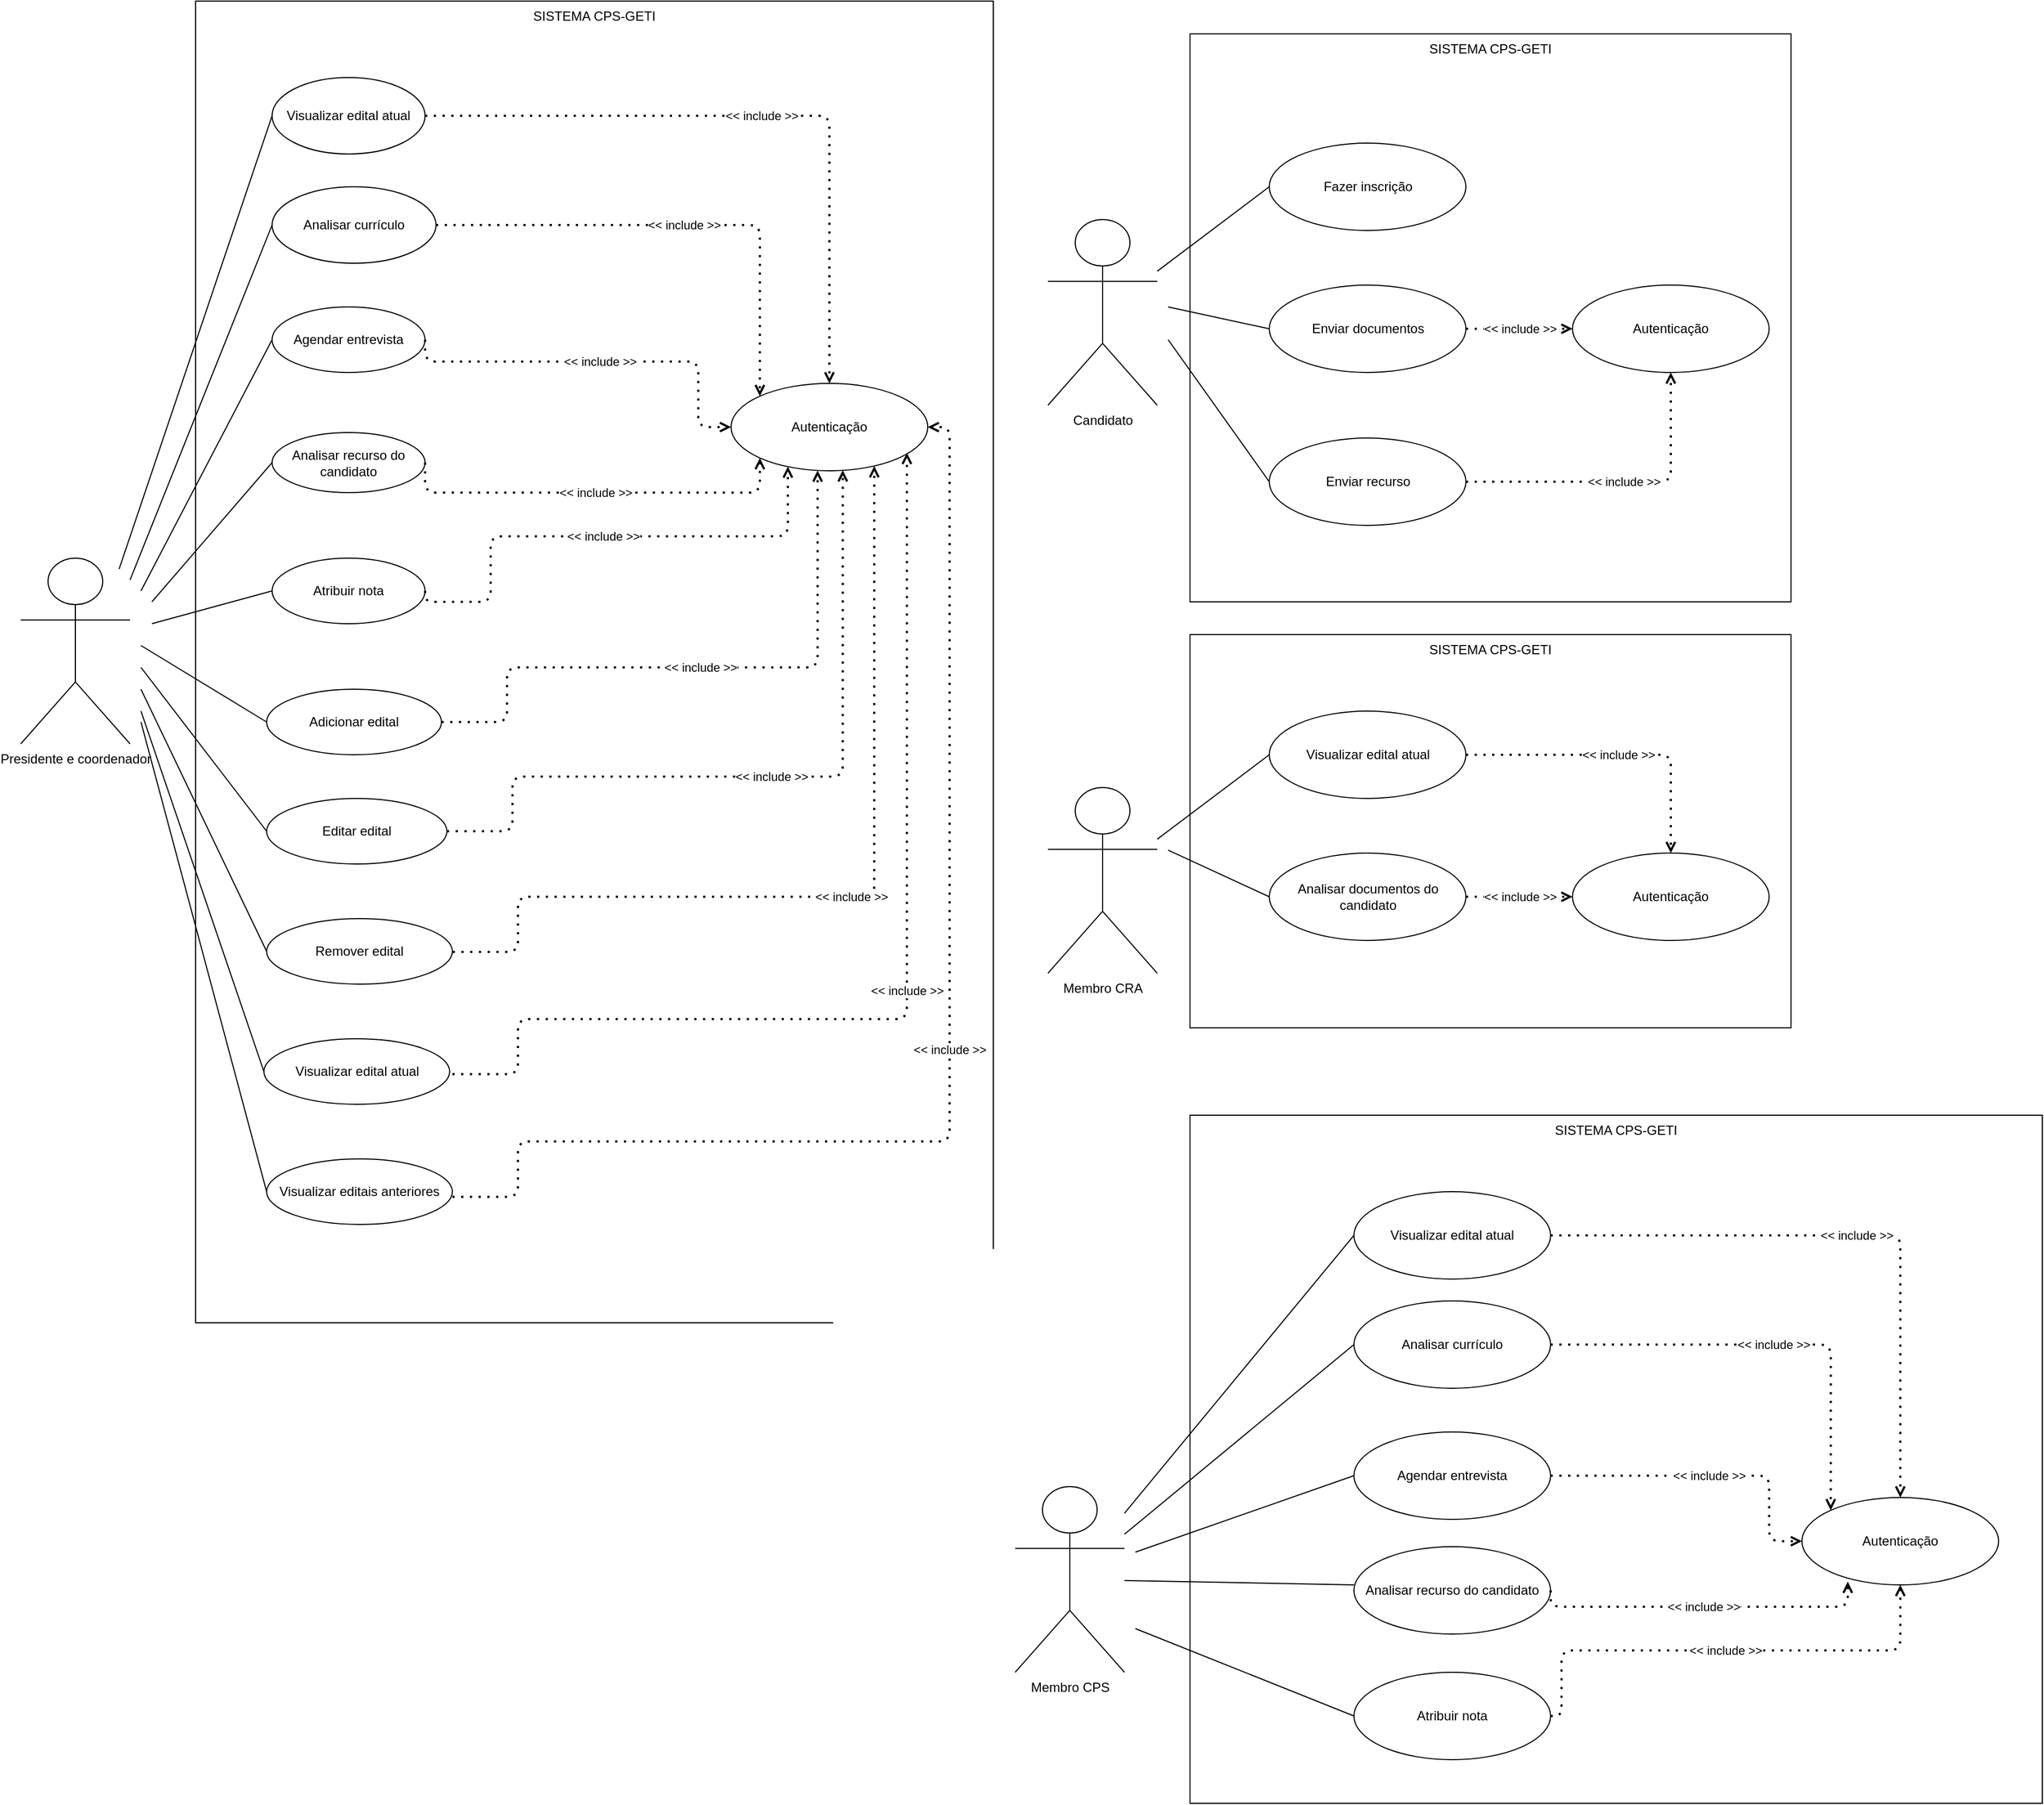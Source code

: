 <mxfile version="13.6.6" type="device"><diagram id="rCzvnhqhO2wZLILW5qiQ" name="Page-1"><mxGraphModel dx="4544" dy="2650" grid="1" gridSize="10" guides="1" tooltips="1" connect="1" arrows="1" fold="1" page="1" pageScale="1" pageWidth="850" pageHeight="1100" math="0" shadow="0"><root><mxCell id="0"/><mxCell id="1" parent="0"/><mxCell id="yppUJSTWK3-VCfPEgZEO-1" value="SISTEMA CPS-GETI" style="rounded=0;whiteSpace=wrap;html=1;verticalAlign=top;" parent="1" vertex="1"><mxGeometry x="200" y="-170" width="550" height="520" as="geometry"/></mxCell><mxCell id="yppUJSTWK3-VCfPEgZEO-41" value="&lt;div&gt;&amp;lt;&amp;lt; include &amp;gt;&amp;gt;&lt;/div&gt;" style="endArrow=open;dashed=1;html=1;dashPattern=1 3;strokeWidth=2;entryX=0;entryY=0.5;entryDx=0;entryDy=0;endFill=0;startArrow=none;startFill=0;exitX=1;exitY=0.5;exitDx=0;exitDy=0;edgeStyle=orthogonalEdgeStyle;" parent="1" source="0m-vz0XGF8hSu5z7zZMc-97" target="0m-vz0XGF8hSu5z7zZMc-96" edge="1"><mxGeometry width="50" height="50" relative="1" as="geometry"><mxPoint x="341.527" y="614.52" as="sourcePoint"/><mxPoint x="616.569" y="408.377" as="targetPoint"/></mxGeometry></mxCell><mxCell id="0m-vz0XGF8hSu5z7zZMc-3" value="Presidente e coordenador" style="shape=umlActor;verticalLabelPosition=bottom;verticalAlign=top;html=1;outlineConnect=0;" parent="1" vertex="1"><mxGeometry x="-870" y="310" width="100" height="170" as="geometry"/></mxCell><mxCell id="0m-vz0XGF8hSu5z7zZMc-94" value="Candidato" style="shape=umlActor;verticalLabelPosition=bottom;verticalAlign=top;html=1;outlineConnect=0;" parent="1" vertex="1"><mxGeometry x="70" width="100" height="170" as="geometry"/></mxCell><mxCell id="0m-vz0XGF8hSu5z7zZMc-95" value="Fazer inscrição" style="ellipse;whiteSpace=wrap;html=1;" parent="1" vertex="1"><mxGeometry x="272.5" y="-70" width="180" height="80" as="geometry"/></mxCell><mxCell id="0m-vz0XGF8hSu5z7zZMc-96" value="Autenticação" style="ellipse;whiteSpace=wrap;html=1;" parent="1" vertex="1"><mxGeometry x="550" y="60" width="180" height="80" as="geometry"/></mxCell><mxCell id="0m-vz0XGF8hSu5z7zZMc-97" value="Enviar documentos" style="ellipse;whiteSpace=wrap;html=1;" parent="1" vertex="1"><mxGeometry x="272.5" y="60" width="180" height="80" as="geometry"/></mxCell><mxCell id="0m-vz0XGF8hSu5z7zZMc-99" value="&lt;div&gt;Enviar recurso&lt;/div&gt;" style="ellipse;whiteSpace=wrap;html=1;" parent="1" vertex="1"><mxGeometry x="272.5" y="200" width="180" height="80" as="geometry"/></mxCell><mxCell id="0m-vz0XGF8hSu5z7zZMc-100" value="&lt;div&gt;&amp;lt;&amp;lt; include &amp;gt;&amp;gt;&lt;/div&gt;" style="endArrow=open;dashed=1;html=1;dashPattern=1 3;strokeWidth=2;entryX=0.5;entryY=1;entryDx=0;entryDy=0;endFill=0;startArrow=none;startFill=0;edgeStyle=orthogonalEdgeStyle;" parent="1" source="0m-vz0XGF8hSu5z7zZMc-99" target="0m-vz0XGF8hSu5z7zZMc-96" edge="1"><mxGeometry width="50" height="50" relative="1" as="geometry"><mxPoint x="462.5" y="100" as="sourcePoint"/><mxPoint x="590" y="100" as="targetPoint"/></mxGeometry></mxCell><mxCell id="0m-vz0XGF8hSu5z7zZMc-106" value="SISTEMA CPS-GETI" style="rounded=0;whiteSpace=wrap;html=1;verticalAlign=top;" parent="1" vertex="1"><mxGeometry x="200" y="380" width="550" height="360" as="geometry"/></mxCell><mxCell id="0m-vz0XGF8hSu5z7zZMc-107" value="&lt;div&gt;&amp;lt;&amp;lt; include &amp;gt;&amp;gt;&lt;/div&gt;" style="endArrow=open;dashed=1;html=1;dashPattern=1 3;strokeWidth=2;entryX=0;entryY=0.5;entryDx=0;entryDy=0;endFill=0;startArrow=none;startFill=0;exitX=1;exitY=0.5;exitDx=0;exitDy=0;edgeStyle=orthogonalEdgeStyle;" parent="1" source="0m-vz0XGF8hSu5z7zZMc-111" target="0m-vz0XGF8hSu5z7zZMc-110" edge="1"><mxGeometry width="50" height="50" relative="1" as="geometry"><mxPoint x="341.527" y="1134.52" as="sourcePoint"/><mxPoint x="616.569" y="928.377" as="targetPoint"/></mxGeometry></mxCell><mxCell id="0m-vz0XGF8hSu5z7zZMc-108" value="Membro CRA" style="shape=umlActor;verticalLabelPosition=bottom;verticalAlign=top;html=1;outlineConnect=0;" parent="1" vertex="1"><mxGeometry x="70" y="520" width="100" height="170" as="geometry"/></mxCell><mxCell id="0m-vz0XGF8hSu5z7zZMc-109" value="Visualizar edital atual" style="ellipse;whiteSpace=wrap;html=1;" parent="1" vertex="1"><mxGeometry x="272.5" y="450" width="180" height="80" as="geometry"/></mxCell><mxCell id="0m-vz0XGF8hSu5z7zZMc-110" value="Autenticação" style="ellipse;whiteSpace=wrap;html=1;" parent="1" vertex="1"><mxGeometry x="550" y="580" width="180" height="80" as="geometry"/></mxCell><mxCell id="0m-vz0XGF8hSu5z7zZMc-111" value="Analisar documentos do candidato" style="ellipse;whiteSpace=wrap;html=1;" parent="1" vertex="1"><mxGeometry x="272.5" y="580" width="180" height="80" as="geometry"/></mxCell><mxCell id="0m-vz0XGF8hSu5z7zZMc-117" value="&lt;div&gt;&amp;lt;&amp;lt; include &amp;gt;&amp;gt;&lt;/div&gt;" style="endArrow=open;dashed=1;html=1;dashPattern=1 3;strokeWidth=2;entryX=0.5;entryY=0;entryDx=0;entryDy=0;endFill=0;startArrow=none;startFill=0;exitX=1;exitY=0.5;exitDx=0;exitDy=0;edgeStyle=orthogonalEdgeStyle;" parent="1" source="0m-vz0XGF8hSu5z7zZMc-109" target="0m-vz0XGF8hSu5z7zZMc-110" edge="1"><mxGeometry width="50" height="50" relative="1" as="geometry"><mxPoint x="462.5" y="630.0" as="sourcePoint"/><mxPoint x="560.0" y="630.0" as="targetPoint"/></mxGeometry></mxCell><mxCell id="0m-vz0XGF8hSu5z7zZMc-118" value="SISTEMA CPS-GETI" style="rounded=0;whiteSpace=wrap;html=1;verticalAlign=top;" parent="1" vertex="1"><mxGeometry x="200" y="820" width="780" height="630" as="geometry"/></mxCell><mxCell id="0m-vz0XGF8hSu5z7zZMc-119" value="&lt;div&gt;&amp;lt;&amp;lt; include &amp;gt;&amp;gt;&lt;/div&gt;" style="endArrow=open;dashed=1;html=1;dashPattern=1 3;strokeWidth=2;entryX=0;entryY=0;entryDx=0;entryDy=0;endFill=0;startArrow=none;startFill=0;exitX=1;exitY=0.5;exitDx=0;exitDy=0;edgeStyle=orthogonalEdgeStyle;" parent="1" source="0m-vz0XGF8hSu5z7zZMc-123" target="0m-vz0XGF8hSu5z7zZMc-122" edge="1"><mxGeometry width="50" height="50" relative="1" as="geometry"><mxPoint x="341.527" y="1574.52" as="sourcePoint"/><mxPoint x="616.569" y="1368.377" as="targetPoint"/></mxGeometry></mxCell><mxCell id="0m-vz0XGF8hSu5z7zZMc-120" value="Membro CPS" style="shape=umlActor;verticalLabelPosition=bottom;verticalAlign=top;html=1;outlineConnect=0;" parent="1" vertex="1"><mxGeometry x="40" y="1160" width="100" height="170" as="geometry"/></mxCell><mxCell id="0m-vz0XGF8hSu5z7zZMc-121" value="Visualizar edital atual" style="ellipse;whiteSpace=wrap;html=1;" parent="1" vertex="1"><mxGeometry x="350" y="890" width="180" height="80" as="geometry"/></mxCell><mxCell id="0m-vz0XGF8hSu5z7zZMc-122" value="Autenticação" style="ellipse;whiteSpace=wrap;html=1;" parent="1" vertex="1"><mxGeometry x="760" y="1170" width="180" height="80" as="geometry"/></mxCell><mxCell id="0m-vz0XGF8hSu5z7zZMc-123" value="Analisar currículo" style="ellipse;whiteSpace=wrap;html=1;" parent="1" vertex="1"><mxGeometry x="350" y="990" width="180" height="80" as="geometry"/></mxCell><mxCell id="0m-vz0XGF8hSu5z7zZMc-125" value="" style="endArrow=none;html=1;entryX=0;entryY=0.5;entryDx=0;entryDy=0;" parent="1" source="0m-vz0XGF8hSu5z7zZMc-120" target="0m-vz0XGF8hSu5z7zZMc-123" edge="1"><mxGeometry width="50" height="50" relative="1" as="geometry"><mxPoint x="165" y="1040" as="sourcePoint"/><mxPoint x="282.5" y="940" as="targetPoint"/></mxGeometry></mxCell><mxCell id="0m-vz0XGF8hSu5z7zZMc-126" value="&lt;div&gt;&amp;lt;&amp;lt; include &amp;gt;&amp;gt;&lt;/div&gt;" style="endArrow=open;dashed=1;html=1;dashPattern=1 3;strokeWidth=2;entryX=0.5;entryY=0;entryDx=0;entryDy=0;endFill=0;startArrow=none;startFill=0;exitX=1;exitY=0.5;exitDx=0;exitDy=0;edgeStyle=orthogonalEdgeStyle;" parent="1" source="0m-vz0XGF8hSu5z7zZMc-121" target="0m-vz0XGF8hSu5z7zZMc-122" edge="1"><mxGeometry width="50" height="50" relative="1" as="geometry"><mxPoint x="462.5" y="1070.0" as="sourcePoint"/><mxPoint x="560.0" y="1070.0" as="targetPoint"/></mxGeometry></mxCell><mxCell id="I_w-aFmOyKHZOqVyl3do-1" value="Agendar entrevista" style="ellipse;whiteSpace=wrap;html=1;" vertex="1" parent="1"><mxGeometry x="350" y="1110" width="180" height="80" as="geometry"/></mxCell><mxCell id="I_w-aFmOyKHZOqVyl3do-2" value="Analisar recurso do candidato" style="ellipse;whiteSpace=wrap;html=1;" vertex="1" parent="1"><mxGeometry x="350" y="1215" width="180" height="80" as="geometry"/></mxCell><mxCell id="I_w-aFmOyKHZOqVyl3do-3" value="Atribuir nota" style="ellipse;whiteSpace=wrap;html=1;" vertex="1" parent="1"><mxGeometry x="350" y="1330" width="180" height="80" as="geometry"/></mxCell><mxCell id="I_w-aFmOyKHZOqVyl3do-4" value="" style="endArrow=none;html=1;entryX=0;entryY=0.5;entryDx=0;entryDy=0;" edge="1" parent="1" source="0m-vz0XGF8hSu5z7zZMc-120" target="0m-vz0XGF8hSu5z7zZMc-121"><mxGeometry width="50" height="50" relative="1" as="geometry"><mxPoint x="150" y="1200" as="sourcePoint"/><mxPoint x="360" y="1040" as="targetPoint"/></mxGeometry></mxCell><mxCell id="I_w-aFmOyKHZOqVyl3do-5" value="" style="endArrow=none;html=1;entryX=0;entryY=0.5;entryDx=0;entryDy=0;" edge="1" parent="1" target="I_w-aFmOyKHZOqVyl3do-1"><mxGeometry width="50" height="50" relative="1" as="geometry"><mxPoint x="150" y="1220" as="sourcePoint"/><mxPoint x="360" y="1040" as="targetPoint"/></mxGeometry></mxCell><mxCell id="I_w-aFmOyKHZOqVyl3do-6" value="" style="endArrow=none;html=1;entryX=0;entryY=0.5;entryDx=0;entryDy=0;" edge="1" parent="1" source="0m-vz0XGF8hSu5z7zZMc-120"><mxGeometry width="50" height="50" relative="1" as="geometry"><mxPoint x="150" y="1320" as="sourcePoint"/><mxPoint x="350" y="1250" as="targetPoint"/></mxGeometry></mxCell><mxCell id="I_w-aFmOyKHZOqVyl3do-7" value="" style="endArrow=none;html=1;entryX=0;entryY=0.5;entryDx=0;entryDy=0;" edge="1" parent="1" target="I_w-aFmOyKHZOqVyl3do-3"><mxGeometry width="50" height="50" relative="1" as="geometry"><mxPoint x="150" y="1290" as="sourcePoint"/><mxPoint x="360" y="1260" as="targetPoint"/></mxGeometry></mxCell><mxCell id="I_w-aFmOyKHZOqVyl3do-8" value="&lt;div&gt;&amp;lt;&amp;lt; include &amp;gt;&amp;gt;&lt;/div&gt;" style="endArrow=open;dashed=1;html=1;dashPattern=1 3;strokeWidth=2;entryX=0;entryY=0.5;entryDx=0;entryDy=0;endFill=0;startArrow=none;startFill=0;exitX=1;exitY=0.5;exitDx=0;exitDy=0;edgeStyle=orthogonalEdgeStyle;" edge="1" parent="1" source="I_w-aFmOyKHZOqVyl3do-1" target="0m-vz0XGF8hSu5z7zZMc-122"><mxGeometry width="50" height="50" relative="1" as="geometry"><mxPoint x="540" y="1040" as="sourcePoint"/><mxPoint x="796.36" y="1191.716" as="targetPoint"/><Array as="points"><mxPoint x="730" y="1150"/><mxPoint x="730" y="1210"/></Array></mxGeometry></mxCell><mxCell id="I_w-aFmOyKHZOqVyl3do-9" value="&lt;div&gt;&amp;lt;&amp;lt; include &amp;gt;&amp;gt;&lt;/div&gt;" style="endArrow=open;dashed=1;html=1;dashPattern=1 3;strokeWidth=2;entryX=0.233;entryY=0.963;entryDx=0;entryDy=0;endFill=0;startArrow=none;startFill=0;exitX=1;exitY=0.5;exitDx=0;exitDy=0;edgeStyle=orthogonalEdgeStyle;entryPerimeter=0;" edge="1" parent="1" source="I_w-aFmOyKHZOqVyl3do-2" target="0m-vz0XGF8hSu5z7zZMc-122"><mxGeometry width="50" height="50" relative="1" as="geometry"><mxPoint x="525" y="1250" as="sourcePoint"/><mxPoint x="755" y="1310" as="targetPoint"/><Array as="points"><mxPoint x="530" y="1270"/><mxPoint x="802" y="1270"/></Array></mxGeometry></mxCell><mxCell id="I_w-aFmOyKHZOqVyl3do-11" value="&lt;div&gt;&amp;lt;&amp;lt; include &amp;gt;&amp;gt;&lt;/div&gt;" style="endArrow=open;dashed=1;html=1;dashPattern=1 3;strokeWidth=2;entryX=0.5;entryY=1;entryDx=0;entryDy=0;endFill=0;startArrow=none;startFill=0;exitX=1;exitY=0.5;exitDx=0;exitDy=0;edgeStyle=orthogonalEdgeStyle;" edge="1" parent="1" source="I_w-aFmOyKHZOqVyl3do-3" target="0m-vz0XGF8hSu5z7zZMc-122"><mxGeometry width="50" height="50" relative="1" as="geometry"><mxPoint x="540" y="1265" as="sourcePoint"/><mxPoint x="811.94" y="1257.04" as="targetPoint"/><Array as="points"><mxPoint x="540" y="1370"/><mxPoint x="540" y="1310"/><mxPoint x="850" y="1310"/></Array></mxGeometry></mxCell><mxCell id="I_w-aFmOyKHZOqVyl3do-12" value="SISTEMA CPS-GETI" style="rounded=0;whiteSpace=wrap;html=1;verticalAlign=top;" vertex="1" parent="1"><mxGeometry x="-710" y="-200" width="730" height="1210" as="geometry"/></mxCell><mxCell id="I_w-aFmOyKHZOqVyl3do-13" value="&lt;div&gt;&amp;lt;&amp;lt; include &amp;gt;&amp;gt;&lt;/div&gt;" style="endArrow=open;dashed=1;html=1;dashPattern=1 3;strokeWidth=2;entryX=0;entryY=0;entryDx=0;entryDy=0;endFill=0;startArrow=none;startFill=0;exitX=1;exitY=0.5;exitDx=0;exitDy=0;edgeStyle=orthogonalEdgeStyle;" edge="1" parent="1" source="I_w-aFmOyKHZOqVyl3do-16" target="I_w-aFmOyKHZOqVyl3do-15"><mxGeometry width="50" height="50" relative="1" as="geometry"><mxPoint x="-638.473" y="554.52" as="sourcePoint"/><mxPoint x="-363.431" y="348.377" as="targetPoint"/></mxGeometry></mxCell><mxCell id="I_w-aFmOyKHZOqVyl3do-14" value="Visualizar edital atual" style="ellipse;whiteSpace=wrap;html=1;" vertex="1" parent="1"><mxGeometry x="-640" y="-130" width="140" height="70" as="geometry"/></mxCell><mxCell id="I_w-aFmOyKHZOqVyl3do-15" value="Autenticação" style="ellipse;whiteSpace=wrap;html=1;" vertex="1" parent="1"><mxGeometry x="-220" y="150" width="180" height="80" as="geometry"/></mxCell><mxCell id="I_w-aFmOyKHZOqVyl3do-16" value="Analisar currículo" style="ellipse;whiteSpace=wrap;html=1;" vertex="1" parent="1"><mxGeometry x="-640" y="-30" width="150" height="70" as="geometry"/></mxCell><mxCell id="I_w-aFmOyKHZOqVyl3do-17" value="&lt;div&gt;&amp;lt;&amp;lt; include &amp;gt;&amp;gt;&lt;/div&gt;" style="endArrow=open;dashed=1;html=1;dashPattern=1 3;strokeWidth=2;entryX=0.5;entryY=0;entryDx=0;entryDy=0;endFill=0;startArrow=none;startFill=0;exitX=1;exitY=0.5;exitDx=0;exitDy=0;edgeStyle=orthogonalEdgeStyle;" edge="1" parent="1" source="I_w-aFmOyKHZOqVyl3do-14" target="I_w-aFmOyKHZOqVyl3do-15"><mxGeometry width="50" height="50" relative="1" as="geometry"><mxPoint x="-517.5" y="50.0" as="sourcePoint"/><mxPoint x="-420.0" y="50.0" as="targetPoint"/></mxGeometry></mxCell><mxCell id="I_w-aFmOyKHZOqVyl3do-18" value="Agendar entrevista" style="ellipse;whiteSpace=wrap;html=1;" vertex="1" parent="1"><mxGeometry x="-640" y="80" width="140" height="60" as="geometry"/></mxCell><mxCell id="I_w-aFmOyKHZOqVyl3do-19" value="Analisar recurso do candidato" style="ellipse;whiteSpace=wrap;html=1;" vertex="1" parent="1"><mxGeometry x="-640" y="195" width="140" height="55" as="geometry"/></mxCell><mxCell id="I_w-aFmOyKHZOqVyl3do-20" value="Atribuir nota" style="ellipse;whiteSpace=wrap;html=1;" vertex="1" parent="1"><mxGeometry x="-640" y="310" width="140" height="60" as="geometry"/></mxCell><mxCell id="I_w-aFmOyKHZOqVyl3do-21" value="&lt;div&gt;&amp;lt;&amp;lt; include &amp;gt;&amp;gt;&lt;/div&gt;" style="endArrow=open;dashed=1;html=1;dashPattern=1 3;strokeWidth=2;entryX=0;entryY=0.5;entryDx=0;entryDy=0;endFill=0;startArrow=none;startFill=0;exitX=1;exitY=0.5;exitDx=0;exitDy=0;edgeStyle=orthogonalEdgeStyle;" edge="1" parent="1" source="I_w-aFmOyKHZOqVyl3do-18" target="I_w-aFmOyKHZOqVyl3do-15"><mxGeometry width="50" height="50" relative="1" as="geometry"><mxPoint x="-440" y="20" as="sourcePoint"/><mxPoint x="-183.64" y="171.716" as="targetPoint"/><Array as="points"><mxPoint x="-250" y="130"/><mxPoint x="-250" y="190"/></Array></mxGeometry></mxCell><mxCell id="I_w-aFmOyKHZOqVyl3do-22" value="&lt;div&gt;&amp;lt;&amp;lt; include &amp;gt;&amp;gt;&lt;/div&gt;" style="endArrow=open;dashed=1;html=1;dashPattern=1 3;strokeWidth=2;entryX=0;entryY=1;entryDx=0;entryDy=0;endFill=0;startArrow=none;startFill=0;exitX=1;exitY=0.5;exitDx=0;exitDy=0;edgeStyle=orthogonalEdgeStyle;" edge="1" parent="1" source="I_w-aFmOyKHZOqVyl3do-19" target="I_w-aFmOyKHZOqVyl3do-15"><mxGeometry width="50" height="50" relative="1" as="geometry"><mxPoint x="-455" y="230" as="sourcePoint"/><mxPoint x="-225" y="290" as="targetPoint"/><Array as="points"><mxPoint x="-500" y="250"/><mxPoint x="-194" y="250"/></Array></mxGeometry></mxCell><mxCell id="I_w-aFmOyKHZOqVyl3do-23" value="&lt;div&gt;&amp;lt;&amp;lt; include &amp;gt;&amp;gt;&lt;/div&gt;" style="endArrow=open;dashed=1;html=1;dashPattern=1 3;strokeWidth=2;endFill=0;startArrow=none;startFill=0;exitX=1;exitY=0.5;exitDx=0;exitDy=0;edgeStyle=orthogonalEdgeStyle;entryX=0.288;entryY=0.951;entryDx=0;entryDy=0;entryPerimeter=0;" edge="1" parent="1" source="I_w-aFmOyKHZOqVyl3do-20" target="I_w-aFmOyKHZOqVyl3do-15"><mxGeometry width="50" height="50" relative="1" as="geometry"><mxPoint x="-440" y="245" as="sourcePoint"/><mxPoint x="-168.06" y="237.04" as="targetPoint"/><Array as="points"><mxPoint x="-500" y="350"/><mxPoint x="-440" y="350"/><mxPoint x="-440" y="290"/><mxPoint x="-168" y="290"/><mxPoint x="-168" y="226"/></Array></mxGeometry></mxCell><mxCell id="I_w-aFmOyKHZOqVyl3do-24" value="Adicionar edital" style="ellipse;whiteSpace=wrap;html=1;" vertex="1" parent="1"><mxGeometry x="-645" y="430" width="160" height="60" as="geometry"/></mxCell><mxCell id="I_w-aFmOyKHZOqVyl3do-25" value="Editar edital" style="ellipse;whiteSpace=wrap;html=1;" vertex="1" parent="1"><mxGeometry x="-645" y="530" width="165" height="60" as="geometry"/></mxCell><mxCell id="I_w-aFmOyKHZOqVyl3do-27" value="Remover edital" style="ellipse;whiteSpace=wrap;html=1;" vertex="1" parent="1"><mxGeometry x="-645" y="640" width="170" height="60" as="geometry"/></mxCell><mxCell id="I_w-aFmOyKHZOqVyl3do-28" value="&lt;div&gt;&amp;lt;&amp;lt; include &amp;gt;&amp;gt;&lt;/div&gt;" style="endArrow=open;dashed=1;html=1;dashPattern=1 3;strokeWidth=2;endFill=0;startArrow=none;startFill=0;exitX=1;exitY=0.5;exitDx=0;exitDy=0;edgeStyle=orthogonalEdgeStyle;entryX=0.44;entryY=0.997;entryDx=0;entryDy=0;entryPerimeter=0;" edge="1" parent="1" target="I_w-aFmOyKHZOqVyl3do-15"><mxGeometry width="50" height="50" relative="1" as="geometry"><mxPoint x="-485" y="460" as="sourcePoint"/><mxPoint x="-120" y="230" as="targetPoint"/><Array as="points"><mxPoint x="-425" y="460"/><mxPoint x="-425" y="410"/><mxPoint x="-141" y="410"/></Array></mxGeometry></mxCell><mxCell id="I_w-aFmOyKHZOqVyl3do-29" value="&lt;div&gt;&amp;lt;&amp;lt; include &amp;gt;&amp;gt;&lt;/div&gt;" style="endArrow=open;dashed=1;html=1;dashPattern=1 3;strokeWidth=2;endFill=0;startArrow=none;startFill=0;exitX=1;exitY=0.5;exitDx=0;exitDy=0;edgeStyle=orthogonalEdgeStyle;entryX=0.568;entryY=0.994;entryDx=0;entryDy=0;entryPerimeter=0;" edge="1" parent="1" target="I_w-aFmOyKHZOqVyl3do-15"><mxGeometry width="50" height="50" relative="1" as="geometry"><mxPoint x="-480" y="560" as="sourcePoint"/><mxPoint x="-115" y="330" as="targetPoint"/><Array as="points"><mxPoint x="-420" y="560"/><mxPoint x="-420" y="510"/><mxPoint x="-118" y="510"/></Array></mxGeometry></mxCell><mxCell id="I_w-aFmOyKHZOqVyl3do-30" value="&lt;div&gt;&amp;lt;&amp;lt; include &amp;gt;&amp;gt;&lt;/div&gt;" style="endArrow=open;dashed=1;html=1;dashPattern=1 3;strokeWidth=2;endFill=0;startArrow=none;startFill=0;exitX=1;exitY=0.5;exitDx=0;exitDy=0;edgeStyle=orthogonalEdgeStyle;entryX=0.728;entryY=0.946;entryDx=0;entryDy=0;entryPerimeter=0;" edge="1" parent="1" target="I_w-aFmOyKHZOqVyl3do-15"><mxGeometry width="50" height="50" relative="1" as="geometry"><mxPoint x="-474.74" y="670.48" as="sourcePoint"/><mxPoint x="-112.5" y="340" as="targetPoint"/><Array as="points"><mxPoint x="-415" y="670"/><mxPoint x="-415" y="620"/><mxPoint x="-89" y="620"/></Array></mxGeometry></mxCell><mxCell id="I_w-aFmOyKHZOqVyl3do-31" value="Visualizar edital atual" style="ellipse;whiteSpace=wrap;html=1;" vertex="1" parent="1"><mxGeometry x="-647.5" y="750" width="170" height="60" as="geometry"/></mxCell><mxCell id="I_w-aFmOyKHZOqVyl3do-32" value="Visualizar editais anteriores" style="ellipse;whiteSpace=wrap;html=1;" vertex="1" parent="1"><mxGeometry x="-645" y="860" width="170" height="60" as="geometry"/></mxCell><mxCell id="I_w-aFmOyKHZOqVyl3do-33" value="&lt;div&gt;&amp;lt;&amp;lt; include &amp;gt;&amp;gt;&lt;/div&gt;" style="endArrow=open;dashed=1;html=1;dashPattern=1 3;strokeWidth=2;endFill=0;startArrow=none;startFill=0;exitX=1;exitY=0.5;exitDx=0;exitDy=0;edgeStyle=orthogonalEdgeStyle;entryX=0.894;entryY=0.795;entryDx=0;entryDy=0;entryPerimeter=0;" edge="1" parent="1" target="I_w-aFmOyKHZOqVyl3do-15"><mxGeometry width="50" height="50" relative="1" as="geometry"><mxPoint x="-475.0" y="782.4" as="sourcePoint"/><mxPoint x="-89.22" y="337.6" as="targetPoint"/><Array as="points"><mxPoint x="-415" y="782"/><mxPoint x="-415" y="732"/><mxPoint x="-59" y="732"/></Array></mxGeometry></mxCell><mxCell id="I_w-aFmOyKHZOqVyl3do-34" value="&lt;div&gt;&amp;lt;&amp;lt; include &amp;gt;&amp;gt;&lt;/div&gt;" style="endArrow=open;dashed=1;html=1;dashPattern=1 3;strokeWidth=2;endFill=0;startArrow=none;startFill=0;exitX=1;exitY=0.5;exitDx=0;exitDy=0;edgeStyle=orthogonalEdgeStyle;entryX=1;entryY=0.5;entryDx=0;entryDy=0;" edge="1" parent="1" target="I_w-aFmOyKHZOqVyl3do-15"><mxGeometry width="50" height="50" relative="1" as="geometry"><mxPoint x="-475.0" y="894.8" as="sourcePoint"/><mxPoint x="-89.22" y="450.0" as="targetPoint"/><Array as="points"><mxPoint x="-415" y="895"/><mxPoint x="-415" y="844"/><mxPoint x="-20" y="844"/><mxPoint x="-20" y="190"/></Array></mxGeometry></mxCell><mxCell id="I_w-aFmOyKHZOqVyl3do-35" value="" style="endArrow=none;html=1;entryX=0;entryY=0.5;entryDx=0;entryDy=0;" edge="1" parent="1" target="I_w-aFmOyKHZOqVyl3do-14"><mxGeometry width="50" height="50" relative="1" as="geometry"><mxPoint x="-780" y="320" as="sourcePoint"/><mxPoint x="-730" y="270" as="targetPoint"/></mxGeometry></mxCell><mxCell id="I_w-aFmOyKHZOqVyl3do-36" value="" style="endArrow=none;html=1;entryX=0;entryY=0.5;entryDx=0;entryDy=0;" edge="1" parent="1" target="I_w-aFmOyKHZOqVyl3do-16"><mxGeometry width="50" height="50" relative="1" as="geometry"><mxPoint x="-770" y="330" as="sourcePoint"/><mxPoint x="-630" y="-85" as="targetPoint"/></mxGeometry></mxCell><mxCell id="I_w-aFmOyKHZOqVyl3do-37" value="" style="endArrow=none;html=1;entryX=0;entryY=0.5;entryDx=0;entryDy=0;" edge="1" parent="1" target="I_w-aFmOyKHZOqVyl3do-18"><mxGeometry width="50" height="50" relative="1" as="geometry"><mxPoint x="-760" y="340" as="sourcePoint"/><mxPoint x="-620" y="-75" as="targetPoint"/></mxGeometry></mxCell><mxCell id="I_w-aFmOyKHZOqVyl3do-38" value="" style="endArrow=none;html=1;entryX=0;entryY=0.5;entryDx=0;entryDy=0;" edge="1" parent="1" target="I_w-aFmOyKHZOqVyl3do-19"><mxGeometry width="50" height="50" relative="1" as="geometry"><mxPoint x="-750" y="350" as="sourcePoint"/><mxPoint x="-610" y="-65" as="targetPoint"/></mxGeometry></mxCell><mxCell id="I_w-aFmOyKHZOqVyl3do-39" value="" style="endArrow=none;html=1;entryX=0;entryY=0.5;entryDx=0;entryDy=0;" edge="1" parent="1" target="I_w-aFmOyKHZOqVyl3do-20"><mxGeometry width="50" height="50" relative="1" as="geometry"><mxPoint x="-750" y="370" as="sourcePoint"/><mxPoint x="-600" y="-55" as="targetPoint"/></mxGeometry></mxCell><mxCell id="I_w-aFmOyKHZOqVyl3do-40" value="" style="endArrow=none;html=1;entryX=0;entryY=0.5;entryDx=0;entryDy=0;" edge="1" parent="1" target="I_w-aFmOyKHZOqVyl3do-24"><mxGeometry width="50" height="50" relative="1" as="geometry"><mxPoint x="-760" y="390" as="sourcePoint"/><mxPoint x="-590" y="-45" as="targetPoint"/></mxGeometry></mxCell><mxCell id="I_w-aFmOyKHZOqVyl3do-41" value="" style="endArrow=none;html=1;entryX=0;entryY=0.5;entryDx=0;entryDy=0;" edge="1" parent="1" target="I_w-aFmOyKHZOqVyl3do-25"><mxGeometry width="50" height="50" relative="1" as="geometry"><mxPoint x="-760" y="410" as="sourcePoint"/><mxPoint x="-580" y="-35" as="targetPoint"/></mxGeometry></mxCell><mxCell id="I_w-aFmOyKHZOqVyl3do-43" value="" style="endArrow=none;html=1;entryX=0;entryY=0.5;entryDx=0;entryDy=0;" edge="1" parent="1" target="I_w-aFmOyKHZOqVyl3do-27"><mxGeometry width="50" height="50" relative="1" as="geometry"><mxPoint x="-760" y="430" as="sourcePoint"/><mxPoint x="-635.0" y="570" as="targetPoint"/></mxGeometry></mxCell><mxCell id="I_w-aFmOyKHZOqVyl3do-44" value="" style="endArrow=none;html=1;entryX=0;entryY=0.5;entryDx=0;entryDy=0;" edge="1" parent="1" target="I_w-aFmOyKHZOqVyl3do-31"><mxGeometry width="50" height="50" relative="1" as="geometry"><mxPoint x="-760" y="450" as="sourcePoint"/><mxPoint x="-625.0" y="580" as="targetPoint"/></mxGeometry></mxCell><mxCell id="I_w-aFmOyKHZOqVyl3do-45" value="" style="endArrow=none;html=1;entryX=0;entryY=0.5;entryDx=0;entryDy=0;" edge="1" parent="1" target="I_w-aFmOyKHZOqVyl3do-32"><mxGeometry width="50" height="50" relative="1" as="geometry"><mxPoint x="-760" y="460" as="sourcePoint"/><mxPoint x="-615.0" y="590" as="targetPoint"/></mxGeometry></mxCell><mxCell id="I_w-aFmOyKHZOqVyl3do-48" value="" style="endArrow=none;html=1;entryX=0;entryY=0.5;entryDx=0;entryDy=0;" edge="1" parent="1" source="0m-vz0XGF8hSu5z7zZMc-94" target="0m-vz0XGF8hSu5z7zZMc-95"><mxGeometry width="50" height="50" relative="1" as="geometry"><mxPoint x="100" y="200" as="sourcePoint"/><mxPoint x="150" y="150" as="targetPoint"/></mxGeometry></mxCell><mxCell id="I_w-aFmOyKHZOqVyl3do-49" value="" style="endArrow=none;html=1;entryX=0;entryY=0.5;entryDx=0;entryDy=0;" edge="1" parent="1" target="0m-vz0XGF8hSu5z7zZMc-97"><mxGeometry width="50" height="50" relative="1" as="geometry"><mxPoint x="180" y="80" as="sourcePoint"/><mxPoint x="282.5" y="-20" as="targetPoint"/></mxGeometry></mxCell><mxCell id="I_w-aFmOyKHZOqVyl3do-50" value="" style="endArrow=none;html=1;entryX=0;entryY=0.5;entryDx=0;entryDy=0;" edge="1" parent="1" target="0m-vz0XGF8hSu5z7zZMc-99"><mxGeometry width="50" height="50" relative="1" as="geometry"><mxPoint x="180" y="110" as="sourcePoint"/><mxPoint x="292.5" y="-10" as="targetPoint"/></mxGeometry></mxCell><mxCell id="I_w-aFmOyKHZOqVyl3do-51" value="" style="endArrow=none;html=1;exitX=0;exitY=0.5;exitDx=0;exitDy=0;" edge="1" parent="1" source="0m-vz0XGF8hSu5z7zZMc-109" target="0m-vz0XGF8hSu5z7zZMc-108"><mxGeometry width="50" height="50" relative="1" as="geometry"><mxPoint x="170" y="450" as="sourcePoint"/><mxPoint x="262.5" y="580" as="targetPoint"/></mxGeometry></mxCell><mxCell id="I_w-aFmOyKHZOqVyl3do-52" value="" style="endArrow=none;html=1;exitX=0;exitY=0.5;exitDx=0;exitDy=0;" edge="1" parent="1" source="0m-vz0XGF8hSu5z7zZMc-111"><mxGeometry width="50" height="50" relative="1" as="geometry"><mxPoint x="282.5" y="500" as="sourcePoint"/><mxPoint x="180" y="577.295" as="targetPoint"/></mxGeometry></mxCell></root></mxGraphModel></diagram></mxfile>
